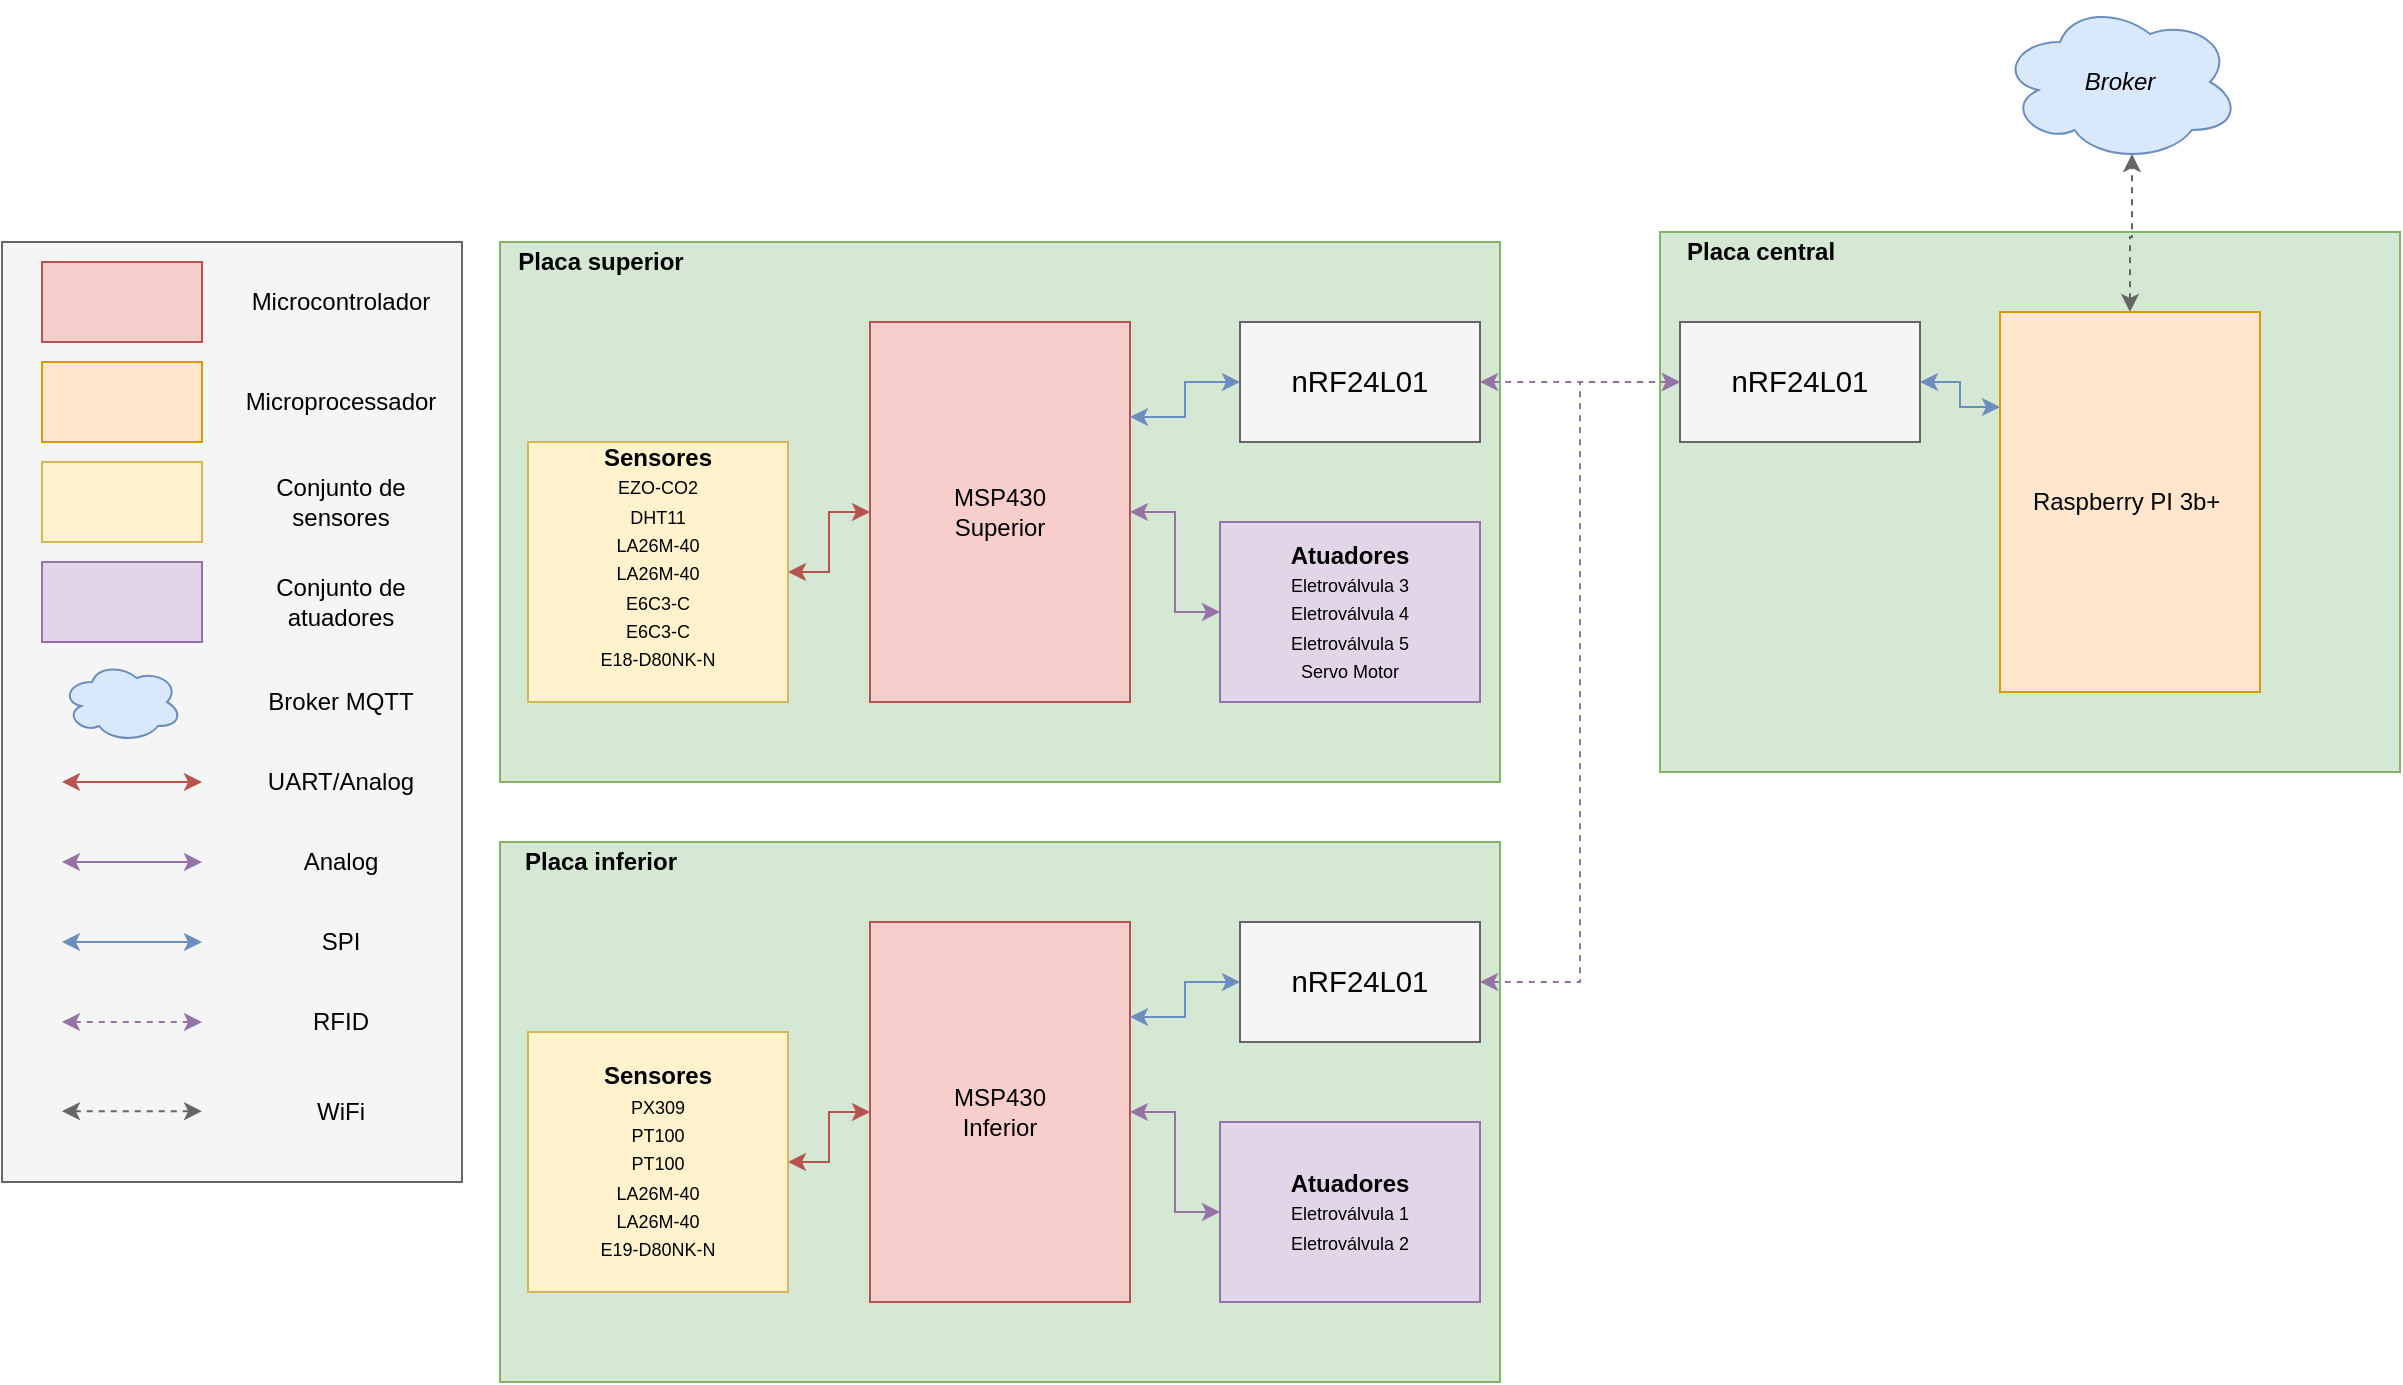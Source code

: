 <mxfile version="14.6.7" type="device"><diagram id="C5RBs43oDa-KdzZeNtuy" name="Page-1"><mxGraphModel dx="553" dy="1750" grid="1" gridSize="10" guides="1" tooltips="1" connect="1" arrows="1" fold="1" page="1" pageScale="1" pageWidth="827" pageHeight="1169" math="0" shadow="0"><root><mxCell id="WIyWlLk6GJQsqaUBKTNV-0"/><mxCell id="WIyWlLk6GJQsqaUBKTNV-1" parent="WIyWlLk6GJQsqaUBKTNV-0"/><mxCell id="298gRSp0m44V-diHPgbC-0" value="" style="rounded=0;whiteSpace=wrap;html=1;fillColor=#f5f5f5;strokeColor=#666666;fontColor=#333333;" vertex="1" parent="WIyWlLk6GJQsqaUBKTNV-1"><mxGeometry x="21" y="60" width="230" height="470" as="geometry"/></mxCell><mxCell id="298gRSp0m44V-diHPgbC-6" value="" style="rounded=0;whiteSpace=wrap;html=1;fillColor=#f8cecc;strokeColor=#b85450;" vertex="1" parent="WIyWlLk6GJQsqaUBKTNV-1"><mxGeometry x="41" y="70" width="80" height="40" as="geometry"/></mxCell><mxCell id="298gRSp0m44V-diHPgbC-19" value="" style="rounded=0;whiteSpace=wrap;html=1;fillColor=#d5e8d4;strokeColor=#82b366;" vertex="1" parent="WIyWlLk6GJQsqaUBKTNV-1"><mxGeometry x="270" y="60" width="500" height="270" as="geometry"/></mxCell><mxCell id="298gRSp0m44V-diHPgbC-47" style="edgeStyle=orthogonalEdgeStyle;rounded=0;orthogonalLoop=1;jettySize=auto;html=1;exitX=1;exitY=0.25;exitDx=0;exitDy=0;startArrow=classic;startFill=1;fillColor=#dae8fc;strokeColor=#6c8ebf;" edge="1" parent="WIyWlLk6GJQsqaUBKTNV-1" source="298gRSp0m44V-diHPgbC-20" target="298gRSp0m44V-diHPgbC-21"><mxGeometry relative="1" as="geometry"/></mxCell><mxCell id="298gRSp0m44V-diHPgbC-20" value="MSP430&lt;br&gt;Superior" style="rounded=0;whiteSpace=wrap;html=1;fillColor=#f8cecc;strokeColor=#b85450;" vertex="1" parent="WIyWlLk6GJQsqaUBKTNV-1"><mxGeometry x="455" y="100" width="130" height="190" as="geometry"/></mxCell><mxCell id="298gRSp0m44V-diHPgbC-21" value="&lt;span id=&quot;docs-internal-guid-c6f6bf08-7fff-c8a7-f8f0-bf71af4c2768&quot;&gt;&lt;span style=&quot;font-size: 11pt ; font-family: &amp;#34;arial&amp;#34; ; color: rgb(0 , 0 , 0) ; background-color: transparent ; vertical-align: baseline&quot;&gt;nRF24L01&lt;/span&gt;&lt;/span&gt;" style="rounded=0;whiteSpace=wrap;html=1;fillColor=#f5f5f5;strokeColor=#666666;fontColor=#333333;" vertex="1" parent="WIyWlLk6GJQsqaUBKTNV-1"><mxGeometry x="640" y="100" width="120" height="60" as="geometry"/></mxCell><mxCell id="298gRSp0m44V-diHPgbC-22" value="" style="rounded=0;whiteSpace=wrap;html=1;fillColor=#d5e8d4;strokeColor=#82b366;" vertex="1" parent="WIyWlLk6GJQsqaUBKTNV-1"><mxGeometry x="850" y="55" width="370" height="270" as="geometry"/></mxCell><mxCell id="298gRSp0m44V-diHPgbC-50" style="edgeStyle=orthogonalEdgeStyle;rounded=0;orthogonalLoop=1;jettySize=auto;html=1;exitX=0.5;exitY=0;exitDx=0;exitDy=0;entryX=0.55;entryY=0.95;entryDx=0;entryDy=0;entryPerimeter=0;startArrow=classic;startFill=1;dashed=1;fillColor=#f5f5f5;strokeColor=#666666;" edge="1" parent="WIyWlLk6GJQsqaUBKTNV-1" source="298gRSp0m44V-diHPgbC-23" target="298gRSp0m44V-diHPgbC-35"><mxGeometry relative="1" as="geometry"/></mxCell><mxCell id="298gRSp0m44V-diHPgbC-23" value="Raspberry PI 3b+&amp;nbsp;" style="rounded=0;whiteSpace=wrap;html=1;fillColor=#ffe6cc;strokeColor=#d79b00;" vertex="1" parent="WIyWlLk6GJQsqaUBKTNV-1"><mxGeometry x="1020" y="95" width="130" height="190" as="geometry"/></mxCell><mxCell id="298gRSp0m44V-diHPgbC-49" style="edgeStyle=orthogonalEdgeStyle;rounded=0;orthogonalLoop=1;jettySize=auto;html=1;exitX=1;exitY=0.5;exitDx=0;exitDy=0;entryX=0;entryY=0.25;entryDx=0;entryDy=0;startArrow=classic;startFill=1;fillColor=#dae8fc;strokeColor=#6c8ebf;" edge="1" parent="WIyWlLk6GJQsqaUBKTNV-1" source="298gRSp0m44V-diHPgbC-24" target="298gRSp0m44V-diHPgbC-23"><mxGeometry relative="1" as="geometry"/></mxCell><mxCell id="298gRSp0m44V-diHPgbC-52" style="edgeStyle=orthogonalEdgeStyle;rounded=0;orthogonalLoop=1;jettySize=auto;html=1;exitX=0;exitY=0.5;exitDx=0;exitDy=0;entryX=1;entryY=0.5;entryDx=0;entryDy=0;startArrow=classic;startFill=1;dashed=1;fillColor=#e1d5e7;strokeColor=#9673a6;" edge="1" parent="WIyWlLk6GJQsqaUBKTNV-1" source="298gRSp0m44V-diHPgbC-24" target="298gRSp0m44V-diHPgbC-21"><mxGeometry relative="1" as="geometry"/></mxCell><mxCell id="298gRSp0m44V-diHPgbC-24" value="&lt;span id=&quot;docs-internal-guid-c6f6bf08-7fff-c8a7-f8f0-bf71af4c2768&quot;&gt;&lt;span style=&quot;font-size: 11pt ; font-family: &amp;#34;arial&amp;#34; ; color: rgb(0 , 0 , 0) ; background-color: transparent ; vertical-align: baseline&quot;&gt;nRF24L01&lt;/span&gt;&lt;/span&gt;" style="rounded=0;whiteSpace=wrap;html=1;fillColor=#f5f5f5;strokeColor=#666666;fontColor=#333333;" vertex="1" parent="WIyWlLk6GJQsqaUBKTNV-1"><mxGeometry x="860" y="100" width="120" height="60" as="geometry"/></mxCell><mxCell id="298gRSp0m44V-diHPgbC-28" value="" style="rounded=0;whiteSpace=wrap;html=1;fillColor=#d5e8d4;strokeColor=#82b366;" vertex="1" parent="WIyWlLk6GJQsqaUBKTNV-1"><mxGeometry x="270" y="360" width="500" height="270" as="geometry"/></mxCell><mxCell id="298gRSp0m44V-diHPgbC-48" style="edgeStyle=orthogonalEdgeStyle;rounded=0;orthogonalLoop=1;jettySize=auto;html=1;exitX=1;exitY=0.25;exitDx=0;exitDy=0;startArrow=classic;startFill=1;fillColor=#dae8fc;strokeColor=#6c8ebf;" edge="1" parent="WIyWlLk6GJQsqaUBKTNV-1" source="298gRSp0m44V-diHPgbC-29" target="298gRSp0m44V-diHPgbC-30"><mxGeometry relative="1" as="geometry"/></mxCell><mxCell id="298gRSp0m44V-diHPgbC-29" value="MSP430&lt;br&gt;Inferior" style="rounded=0;whiteSpace=wrap;html=1;fillColor=#f8cecc;strokeColor=#b85450;" vertex="1" parent="WIyWlLk6GJQsqaUBKTNV-1"><mxGeometry x="455" y="400" width="130" height="190" as="geometry"/></mxCell><mxCell id="298gRSp0m44V-diHPgbC-54" style="edgeStyle=orthogonalEdgeStyle;rounded=0;orthogonalLoop=1;jettySize=auto;html=1;exitX=1;exitY=0.5;exitDx=0;exitDy=0;entryX=0;entryY=0.5;entryDx=0;entryDy=0;startArrow=classic;startFill=1;dashed=1;fillColor=#e1d5e7;strokeColor=#9673a6;" edge="1" parent="WIyWlLk6GJQsqaUBKTNV-1" source="298gRSp0m44V-diHPgbC-30" target="298gRSp0m44V-diHPgbC-24"><mxGeometry relative="1" as="geometry"/></mxCell><mxCell id="298gRSp0m44V-diHPgbC-30" value="&lt;span id=&quot;docs-internal-guid-c6f6bf08-7fff-c8a7-f8f0-bf71af4c2768&quot;&gt;&lt;span style=&quot;font-size: 11pt ; font-family: &amp;#34;arial&amp;#34; ; color: rgb(0 , 0 , 0) ; background-color: transparent ; vertical-align: baseline&quot;&gt;nRF24L01&lt;/span&gt;&lt;/span&gt;" style="rounded=0;whiteSpace=wrap;html=1;fillColor=#f5f5f5;strokeColor=#666666;fontColor=#333333;" vertex="1" parent="WIyWlLk6GJQsqaUBKTNV-1"><mxGeometry x="640" y="400" width="120" height="60" as="geometry"/></mxCell><mxCell id="298gRSp0m44V-diHPgbC-42" style="edgeStyle=orthogonalEdgeStyle;rounded=0;orthogonalLoop=1;jettySize=auto;html=1;exitX=1;exitY=0.5;exitDx=0;exitDy=0;entryX=0;entryY=0.5;entryDx=0;entryDy=0;startArrow=classic;startFill=1;fillColor=#f8cecc;strokeColor=#b85450;" edge="1" parent="WIyWlLk6GJQsqaUBKTNV-1" source="298gRSp0m44V-diHPgbC-31" target="298gRSp0m44V-diHPgbC-20"><mxGeometry relative="1" as="geometry"/></mxCell><mxCell id="298gRSp0m44V-diHPgbC-31" value="&lt;b&gt;Sensores&lt;br&gt;&lt;/b&gt;&lt;font style=&quot;font-size: 9px&quot;&gt;&lt;span style=&quot;font-family: &amp;#34;arial&amp;#34;&quot;&gt;&lt;font style=&quot;font-size: 9px&quot;&gt;EZO-CO2&lt;br&gt;&lt;font style=&quot;font-size: 9px&quot;&gt;DHT11&lt;br&gt;&lt;/font&gt;&lt;font style=&quot;font-size: 9px&quot;&gt;LA26M-40&lt;br&gt;&lt;/font&gt;&lt;/font&gt;&lt;/span&gt;&lt;span style=&quot;font-family: &amp;#34;arial&amp;#34;&quot;&gt;LA26M-40&lt;br&gt;&lt;/span&gt;&lt;span style=&quot;font-family: &amp;#34;arial&amp;#34;&quot;&gt;&lt;font style=&quot;font-size: 9px&quot;&gt;E6C3-C&lt;br&gt;&lt;/font&gt;&lt;/span&gt;&lt;span style=&quot;font-family: &amp;#34;arial&amp;#34;&quot;&gt;E6C3-C&lt;br&gt;&lt;/span&gt;&lt;/font&gt;&lt;span style=&quot;font-family: &amp;#34;arial&amp;#34; ; font-size: 9px&quot;&gt;&lt;font style=&quot;font-size: 9px&quot;&gt;&lt;font style=&quot;font-size: 9px&quot;&gt;E18-D80NK-N&lt;/font&gt;&lt;br&gt;&lt;/font&gt;&lt;/span&gt;&lt;b&gt;&lt;br&gt;&lt;/b&gt;" style="rounded=0;whiteSpace=wrap;html=1;fillColor=#fff2cc;strokeColor=#d6b656;" vertex="1" parent="WIyWlLk6GJQsqaUBKTNV-1"><mxGeometry x="284" y="160" width="130" height="130" as="geometry"/></mxCell><mxCell id="298gRSp0m44V-diHPgbC-43" style="edgeStyle=orthogonalEdgeStyle;rounded=0;orthogonalLoop=1;jettySize=auto;html=1;exitX=1;exitY=0.5;exitDx=0;exitDy=0;startArrow=classic;startFill=1;fillColor=#f8cecc;strokeColor=#b85450;" edge="1" parent="WIyWlLk6GJQsqaUBKTNV-1" source="298gRSp0m44V-diHPgbC-32" target="298gRSp0m44V-diHPgbC-29"><mxGeometry relative="1" as="geometry"/></mxCell><mxCell id="298gRSp0m44V-diHPgbC-32" value="&lt;b&gt;&lt;font style=&quot;font-size: 12px&quot;&gt;Sensores&lt;/font&gt;&lt;/b&gt;&lt;br&gt;&lt;font style=&quot;font-size: 9px&quot;&gt;&lt;font style=&quot;font-size: 9px&quot;&gt;PX309&lt;br&gt;PT100&lt;br&gt;PT100&lt;br&gt;LA26M-40&lt;br&gt;&lt;/font&gt;&lt;font style=&quot;font-size: 9px&quot;&gt;LA26M-40&lt;br&gt;&lt;/font&gt;&lt;font style=&quot;font-size: 9px&quot;&gt;E19-D80NK-N&lt;/font&gt;&lt;/font&gt;" style="rounded=0;whiteSpace=wrap;html=1;fillColor=#fff2cc;strokeColor=#d6b656;" vertex="1" parent="WIyWlLk6GJQsqaUBKTNV-1"><mxGeometry x="284" y="455" width="130" height="130" as="geometry"/></mxCell><mxCell id="298gRSp0m44V-diHPgbC-45" style="edgeStyle=orthogonalEdgeStyle;rounded=0;orthogonalLoop=1;jettySize=auto;html=1;exitX=0;exitY=0.5;exitDx=0;exitDy=0;startArrow=classic;startFill=1;fillColor=#e1d5e7;strokeColor=#9673a6;" edge="1" parent="WIyWlLk6GJQsqaUBKTNV-1" source="298gRSp0m44V-diHPgbC-33" target="298gRSp0m44V-diHPgbC-29"><mxGeometry relative="1" as="geometry"/></mxCell><mxCell id="298gRSp0m44V-diHPgbC-33" value="&lt;b&gt;Atuadores&lt;br&gt;&lt;/b&gt;&lt;span style=&quot;font-size: 9px&quot;&gt;Eletroválvula 1&lt;br&gt;&lt;/span&gt;&lt;span style=&quot;font-size: 9px&quot;&gt;Eletroválvula 2&lt;br&gt;&lt;/span&gt;" style="rounded=0;whiteSpace=wrap;html=1;fillColor=#e1d5e7;strokeColor=#9673a6;" vertex="1" parent="WIyWlLk6GJQsqaUBKTNV-1"><mxGeometry x="630" y="500" width="130" height="90" as="geometry"/></mxCell><mxCell id="298gRSp0m44V-diHPgbC-46" style="edgeStyle=orthogonalEdgeStyle;rounded=0;orthogonalLoop=1;jettySize=auto;html=1;exitX=0;exitY=0.5;exitDx=0;exitDy=0;startArrow=classic;startFill=1;fillColor=#e1d5e7;strokeColor=#9673a6;" edge="1" parent="WIyWlLk6GJQsqaUBKTNV-1" source="298gRSp0m44V-diHPgbC-34" target="298gRSp0m44V-diHPgbC-20"><mxGeometry relative="1" as="geometry"/></mxCell><mxCell id="298gRSp0m44V-diHPgbC-34" value="&lt;b&gt;Atuadores&lt;/b&gt;&lt;br&gt;&lt;font style=&quot;font-size: 9px&quot;&gt;Eletroválvula 3&lt;br&gt;Eletroválvula 4&lt;br&gt;Eletroválvula 5&lt;br&gt;Servo Motor&lt;/font&gt;" style="rounded=0;whiteSpace=wrap;html=1;fillColor=#e1d5e7;strokeColor=#9673a6;" vertex="1" parent="WIyWlLk6GJQsqaUBKTNV-1"><mxGeometry x="630" y="200" width="130" height="90" as="geometry"/></mxCell><mxCell id="298gRSp0m44V-diHPgbC-35" value="&lt;i&gt;Broker&lt;/i&gt;" style="ellipse;shape=cloud;whiteSpace=wrap;html=1;fillColor=#dae8fc;strokeColor=#6c8ebf;" vertex="1" parent="WIyWlLk6GJQsqaUBKTNV-1"><mxGeometry x="1020" y="-60" width="120" height="80" as="geometry"/></mxCell><mxCell id="298gRSp0m44V-diHPgbC-36" value="" style="rounded=0;whiteSpace=wrap;html=1;fillColor=#ffe6cc;strokeColor=#d79b00;" vertex="1" parent="WIyWlLk6GJQsqaUBKTNV-1"><mxGeometry x="41" y="120" width="80" height="40" as="geometry"/></mxCell><mxCell id="298gRSp0m44V-diHPgbC-37" value="" style="rounded=0;whiteSpace=wrap;html=1;fillColor=#fff2cc;strokeColor=#d6b656;" vertex="1" parent="WIyWlLk6GJQsqaUBKTNV-1"><mxGeometry x="41" y="170" width="80" height="40" as="geometry"/></mxCell><mxCell id="298gRSp0m44V-diHPgbC-38" value="" style="rounded=0;whiteSpace=wrap;html=1;fillColor=#e1d5e7;strokeColor=#9673a6;" vertex="1" parent="WIyWlLk6GJQsqaUBKTNV-1"><mxGeometry x="41" y="220" width="80" height="40" as="geometry"/></mxCell><mxCell id="298gRSp0m44V-diHPgbC-41" value="" style="ellipse;shape=cloud;whiteSpace=wrap;html=1;fillColor=#dae8fc;strokeColor=#6c8ebf;" vertex="1" parent="WIyWlLk6GJQsqaUBKTNV-1"><mxGeometry x="51" y="270" width="60" height="40" as="geometry"/></mxCell><mxCell id="298gRSp0m44V-diHPgbC-55" style="edgeStyle=orthogonalEdgeStyle;rounded=0;orthogonalLoop=1;jettySize=auto;html=1;exitX=1;exitY=0.5;exitDx=0;exitDy=0;startArrow=classic;startFill=1;fillColor=#f8cecc;strokeColor=#b85450;" edge="1" parent="WIyWlLk6GJQsqaUBKTNV-1"><mxGeometry relative="1" as="geometry"><mxPoint x="51.0" y="330" as="sourcePoint"/><mxPoint x="121" y="330" as="targetPoint"/></mxGeometry></mxCell><mxCell id="298gRSp0m44V-diHPgbC-56" style="edgeStyle=orthogonalEdgeStyle;rounded=0;orthogonalLoop=1;jettySize=auto;html=1;exitX=1;exitY=0.5;exitDx=0;exitDy=0;startArrow=classic;startFill=1;fillColor=#e1d5e7;strokeColor=#9673a6;" edge="1" parent="WIyWlLk6GJQsqaUBKTNV-1"><mxGeometry relative="1" as="geometry"><mxPoint x="51.0" y="370" as="sourcePoint"/><mxPoint x="121" y="370" as="targetPoint"/></mxGeometry></mxCell><mxCell id="298gRSp0m44V-diHPgbC-57" style="edgeStyle=orthogonalEdgeStyle;rounded=0;orthogonalLoop=1;jettySize=auto;html=1;exitX=1;exitY=0.5;exitDx=0;exitDy=0;startArrow=classic;startFill=1;fillColor=#dae8fc;strokeColor=#6c8ebf;" edge="1" parent="WIyWlLk6GJQsqaUBKTNV-1"><mxGeometry relative="1" as="geometry"><mxPoint x="51.0" y="410" as="sourcePoint"/><mxPoint x="121" y="410" as="targetPoint"/></mxGeometry></mxCell><mxCell id="298gRSp0m44V-diHPgbC-58" style="edgeStyle=orthogonalEdgeStyle;rounded=0;orthogonalLoop=1;jettySize=auto;html=1;exitX=1;exitY=0.5;exitDx=0;exitDy=0;startArrow=classic;startFill=1;fillColor=#e1d5e7;strokeColor=#9673a6;dashed=1;" edge="1" parent="WIyWlLk6GJQsqaUBKTNV-1"><mxGeometry relative="1" as="geometry"><mxPoint x="51.0" y="450" as="sourcePoint"/><mxPoint x="121" y="450" as="targetPoint"/></mxGeometry></mxCell><mxCell id="298gRSp0m44V-diHPgbC-59" style="edgeStyle=orthogonalEdgeStyle;rounded=0;orthogonalLoop=1;jettySize=auto;html=1;exitX=1;exitY=0.5;exitDx=0;exitDy=0;startArrow=classic;startFill=1;fillColor=#f5f5f5;strokeColor=#666666;dashed=1;" edge="1" parent="WIyWlLk6GJQsqaUBKTNV-1"><mxGeometry relative="1" as="geometry"><mxPoint x="51.0" y="494.58" as="sourcePoint"/><mxPoint x="121" y="494.58" as="targetPoint"/></mxGeometry></mxCell><mxCell id="298gRSp0m44V-diHPgbC-60" value="&lt;b&gt;Placa superior&lt;/b&gt;" style="text;html=1;align=center;verticalAlign=middle;resizable=0;points=[];autosize=1;strokeColor=none;" vertex="1" parent="WIyWlLk6GJQsqaUBKTNV-1"><mxGeometry x="270" y="60" width="100" height="20" as="geometry"/></mxCell><mxCell id="298gRSp0m44V-diHPgbC-61" value="&lt;b&gt;Placa inferior&lt;/b&gt;" style="text;html=1;align=center;verticalAlign=middle;resizable=0;points=[];autosize=1;strokeColor=none;" vertex="1" parent="WIyWlLk6GJQsqaUBKTNV-1"><mxGeometry x="275" y="360" width="90" height="20" as="geometry"/></mxCell><mxCell id="298gRSp0m44V-diHPgbC-62" value="&lt;b&gt;Placa central&lt;/b&gt;" style="text;html=1;align=center;verticalAlign=middle;resizable=0;points=[];autosize=1;strokeColor=none;" vertex="1" parent="WIyWlLk6GJQsqaUBKTNV-1"><mxGeometry x="855" y="55" width="90" height="20" as="geometry"/></mxCell><mxCell id="298gRSp0m44V-diHPgbC-63" value="Microcontrolador" style="text;html=1;align=center;verticalAlign=middle;resizable=0;points=[];autosize=1;strokeColor=none;" vertex="1" parent="WIyWlLk6GJQsqaUBKTNV-1"><mxGeometry x="140" y="80" width="100" height="20" as="geometry"/></mxCell><mxCell id="298gRSp0m44V-diHPgbC-64" value="Microprocessador" style="text;html=1;align=center;verticalAlign=middle;resizable=0;points=[];autosize=1;strokeColor=none;" vertex="1" parent="WIyWlLk6GJQsqaUBKTNV-1"><mxGeometry x="135" y="130" width="110" height="20" as="geometry"/></mxCell><mxCell id="298gRSp0m44V-diHPgbC-65" value="Conjunto de &lt;br&gt;sensores" style="text;html=1;align=center;verticalAlign=middle;resizable=0;points=[];autosize=1;strokeColor=none;" vertex="1" parent="WIyWlLk6GJQsqaUBKTNV-1"><mxGeometry x="150" y="175" width="80" height="30" as="geometry"/></mxCell><mxCell id="298gRSp0m44V-diHPgbC-66" value="Conjunto de &lt;br&gt;atuadores" style="text;html=1;align=center;verticalAlign=middle;resizable=0;points=[];autosize=1;strokeColor=none;" vertex="1" parent="WIyWlLk6GJQsqaUBKTNV-1"><mxGeometry x="150" y="225" width="80" height="30" as="geometry"/></mxCell><mxCell id="298gRSp0m44V-diHPgbC-67" value="Broker MQTT" style="text;html=1;align=center;verticalAlign=middle;resizable=0;points=[];autosize=1;strokeColor=none;" vertex="1" parent="WIyWlLk6GJQsqaUBKTNV-1"><mxGeometry x="145" y="280" width="90" height="20" as="geometry"/></mxCell><mxCell id="298gRSp0m44V-diHPgbC-68" value="UART/Analog" style="text;html=1;align=center;verticalAlign=middle;resizable=0;points=[];autosize=1;strokeColor=none;" vertex="1" parent="WIyWlLk6GJQsqaUBKTNV-1"><mxGeometry x="145" y="320" width="90" height="20" as="geometry"/></mxCell><mxCell id="298gRSp0m44V-diHPgbC-69" value="Analog" style="text;html=1;align=center;verticalAlign=middle;resizable=0;points=[];autosize=1;strokeColor=none;" vertex="1" parent="WIyWlLk6GJQsqaUBKTNV-1"><mxGeometry x="165" y="360" width="50" height="20" as="geometry"/></mxCell><mxCell id="298gRSp0m44V-diHPgbC-70" value="SPI" style="text;html=1;align=center;verticalAlign=middle;resizable=0;points=[];autosize=1;strokeColor=none;" vertex="1" parent="WIyWlLk6GJQsqaUBKTNV-1"><mxGeometry x="175" y="400" width="30" height="20" as="geometry"/></mxCell><mxCell id="298gRSp0m44V-diHPgbC-71" value="RFID" style="text;html=1;align=center;verticalAlign=middle;resizable=0;points=[];autosize=1;strokeColor=none;" vertex="1" parent="WIyWlLk6GJQsqaUBKTNV-1"><mxGeometry x="170" y="440" width="40" height="20" as="geometry"/></mxCell><mxCell id="298gRSp0m44V-diHPgbC-72" value="WiFi" style="text;html=1;align=center;verticalAlign=middle;resizable=0;points=[];autosize=1;strokeColor=none;" vertex="1" parent="WIyWlLk6GJQsqaUBKTNV-1"><mxGeometry x="170" y="485" width="40" height="20" as="geometry"/></mxCell></root></mxGraphModel></diagram></mxfile>